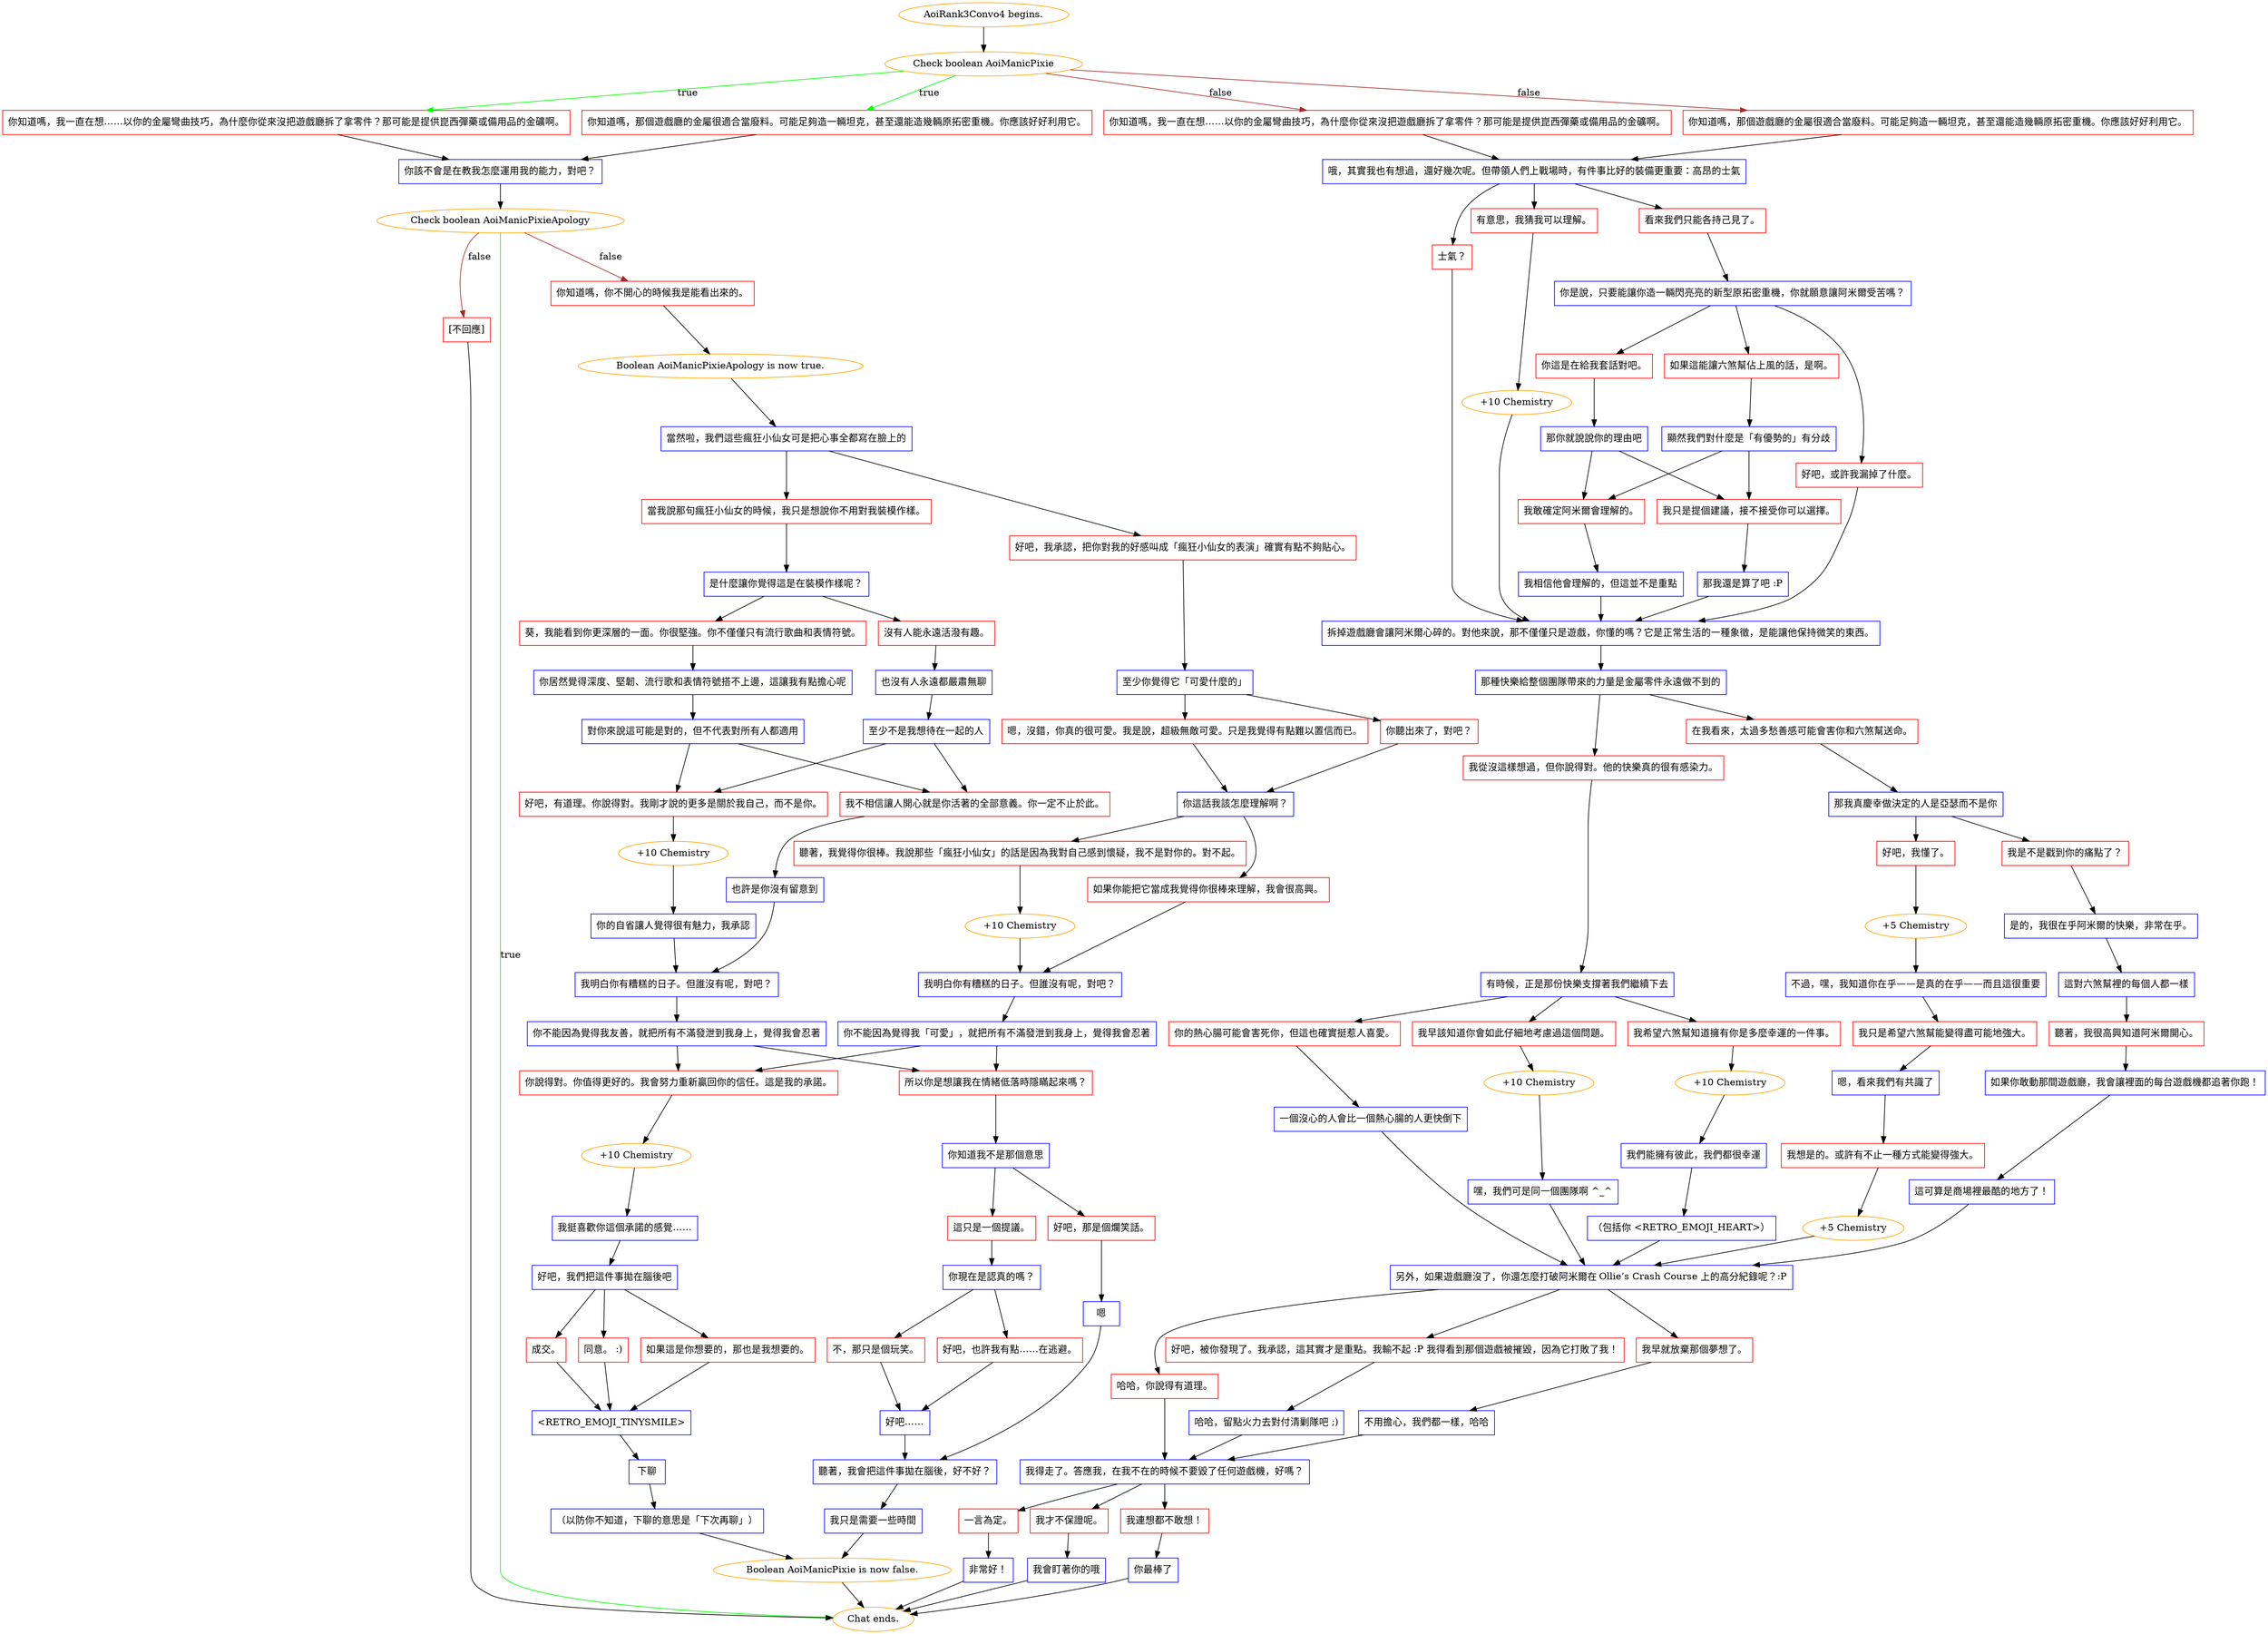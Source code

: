 digraph {
	"AoiRank3Convo4 begins." [color=orange];
		"AoiRank3Convo4 begins." -> j3883439251;
	j3883439251 [label="Check boolean AoiManicPixie",color=orange];
		j3883439251 -> j638225203 [label=true,color=green];
		j3883439251 -> j3049470918 [label=true,color=green];
		j3883439251 -> j1664277524 [label=false,color=brown];
		j3883439251 -> j3711755679 [label=false,color=brown];
	j638225203 [label="你知道嗎，我一直在想……以你的金屬彎曲技巧，為什麼你從來沒把遊戲廳拆了拿零件？那可能是提供崑西彈藥或備用品的金礦啊。",shape=box,color=red];
		j638225203 -> j809910070;
	j3049470918 [label="你知道嗎，那個遊戲廳的金屬很適合當廢料。可能足夠造一輛坦克，甚至還能造幾輛原拓密重機。你應該好好利用它。",shape=box,color=red];
		j3049470918 -> j809910070;
	j1664277524 [label="你知道嗎，我一直在想……以你的金屬彎曲技巧，為什麼你從來沒把遊戲廳拆了拿零件？那可能是提供崑西彈藥或備用品的金礦啊。",shape=box,color=red];
		j1664277524 -> j1105751245;
	j3711755679 [label="你知道嗎，那個遊戲廳的金屬很適合當廢料。可能足夠造一輛坦克，甚至還能造幾輛原拓密重機。你應該好好利用它。",shape=box,color=red];
		j3711755679 -> j1105751245;
	j809910070 [label="你該不會是在教我怎麼運用我的能力，對吧？",shape=box,color=blue];
		j809910070 -> j1910625347;
	j1105751245 [label="哦，其實我也有想過，還好幾次呢。但帶領人們上戰場時，有件事比好的裝備更重要：高昂的士氣",shape=box,color=blue];
		j1105751245 -> j2702157677;
		j1105751245 -> j552710318;
		j1105751245 -> j1535327378;
	j1910625347 [label="Check boolean AoiManicPixieApology",color=orange];
		j1910625347 -> "Chat ends." [label=true,color=green];
		j1910625347 -> j383028700 [label=false,color=brown];
		j1910625347 -> j619371946 [label=false,color=brown];
	j2702157677 [label="士氣？",shape=box,color=red];
		j2702157677 -> j4206340025;
	j552710318 [label="有意思，我猜我可以理解。",shape=box,color=red];
		j552710318 -> j1324212471;
	j1535327378 [label="看來我們只能各持己見了。",shape=box,color=red];
		j1535327378 -> j2304964467;
	"Chat ends." [color=orange];
	j383028700 [label="你知道嗎，你不開心的時候我是能看出來的。",shape=box,color=red];
		j383028700 -> j3984568657;
	j619371946 [label="[不回應]",shape=box,color=red];
		j619371946 -> "Chat ends.";
	j4206340025 [label="拆掉遊戲廳會讓阿米爾心碎的。對他來說，那不僅僅只是遊戲，你懂的嗎？它是正常生活的一種象徵，是能讓他保持微笑的東西。",shape=box,color=blue];
		j4206340025 -> j3421657983;
	j1324212471 [label="+10 Chemistry",color=orange];
		j1324212471 -> j4206340025;
	j2304964467 [label="你是說，只要能讓你造一輛閃亮亮的新型原拓密重機，你就願意讓阿米爾受苦嗎？",shape=box,color=blue];
		j2304964467 -> j3712406973;
		j2304964467 -> j999343661;
		j2304964467 -> j1498056342;
	j3984568657 [label="Boolean AoiManicPixieApology is now true.",color=orange];
		j3984568657 -> j1497422953;
	j3421657983 [label="那種快樂給整個團隊帶來的力量是金屬零件永遠做不到的",shape=box,color=blue];
		j3421657983 -> j3915672870;
		j3421657983 -> j3285103800;
	j3712406973 [label="如果這能讓六煞幫佔上風的話，是啊。",shape=box,color=red];
		j3712406973 -> j2673351686;
	j999343661 [label="你這是在給我套話對吧。",shape=box,color=red];
		j999343661 -> j1235478180;
	j1498056342 [label="好吧，或許我漏掉了什麼。",shape=box,color=red];
		j1498056342 -> j4206340025;
	j1497422953 [label="當然啦，我們這些瘋狂小仙女可是把心事全都寫在臉上的",shape=box,color=blue];
		j1497422953 -> j3620745275;
		j1497422953 -> j2214165788;
	j3915672870 [label="我從沒這樣想過，但你說得對。他的快樂真的很有感染力。",shape=box,color=red];
		j3915672870 -> j3057752027;
	j3285103800 [label="在我看來，太過多愁善感可能會害你和六煞幫送命。",shape=box,color=red];
		j3285103800 -> j716740381;
	j2673351686 [label="顯然我們對什麼是「有優勢的」有分歧",shape=box,color=blue];
		j2673351686 -> j1195196935;
		j2673351686 -> j2115957041;
	j1235478180 [label="那你就說說你的理由吧",shape=box,color=blue];
		j1235478180 -> j1195196935;
		j1235478180 -> j2115957041;
	j3620745275 [label="好吧，我承認，把你對我的好感叫成「瘋狂小仙女的表演」確實有點不夠貼心。",shape=box,color=red];
		j3620745275 -> j2801979411;
	j2214165788 [label="當我說那句瘋狂小仙女的時候，我只是想說你不用對我裝模作樣。",shape=box,color=red];
		j2214165788 -> j3980548376;
	j3057752027 [label="有時候，正是那份快樂支撐著我們繼續下去",shape=box,color=blue];
		j3057752027 -> j3879173658;
		j3057752027 -> j2350082468;
		j3057752027 -> j2250997579;
	j716740381 [label="那我真慶幸做決定的人是亞瑟而不是你",shape=box,color=blue];
		j716740381 -> j2172833635;
		j716740381 -> j2376514337;
	j1195196935 [label="我只是提個建議，接不接受你可以選擇。",shape=box,color=red];
		j1195196935 -> j656085930;
	j2115957041 [label="我敢確定阿米爾會理解的。",shape=box,color=red];
		j2115957041 -> j845842876;
	j2801979411 [label="至少你覺得它「可愛什麼的」",shape=box,color=blue];
		j2801979411 -> j766169782;
		j2801979411 -> j815500912;
	j3980548376 [label="是什麼讓你覺得這是在裝模作樣呢？",shape=box,color=blue];
		j3980548376 -> j2454753410;
		j3980548376 -> j2241230777;
	j3879173658 [label="我早該知道你會如此仔細地考慮過這個問題。",shape=box,color=red];
		j3879173658 -> j4100654444;
	j2350082468 [label="我希望六煞幫知道擁有你是多麼幸運的一件事。",shape=box,color=red];
		j2350082468 -> j288142761;
	j2250997579 [label="你的熱心腸可能會害死你，但這也確實挺惹人喜愛。",shape=box,color=red];
		j2250997579 -> j3010894411;
	j2172833635 [label="好吧，我懂了。",shape=box,color=red];
		j2172833635 -> j835821518;
	j2376514337 [label="我是不是戳到你的痛點了？",shape=box,color=red];
		j2376514337 -> j3299294094;
	j656085930 [label="那我還是算了吧 :P",shape=box,color=blue];
		j656085930 -> j4206340025;
	j845842876 [label="我相信他會理解的，但這並不是重點",shape=box,color=blue];
		j845842876 -> j4206340025;
	j766169782 [label="嗯，沒錯，你真的很可愛。我是說，超級無敵可愛。只是我覺得有點難以置信而已。",shape=box,color=red];
		j766169782 -> j1466550849;
	j815500912 [label="你聽出來了，對吧？",shape=box,color=red];
		j815500912 -> j1466550849;
	j2454753410 [label="沒有人能永遠活潑有趣。",shape=box,color=red];
		j2454753410 -> j2008547302;
	j2241230777 [label="葵，我能看到你更深層的一面。你很堅強。你不僅僅只有流行歌曲和表情符號。",shape=box,color=red];
		j2241230777 -> j3634174157;
	j4100654444 [label="+10 Chemistry",color=orange];
		j4100654444 -> j958577132;
	j288142761 [label="+10 Chemistry",color=orange];
		j288142761 -> j1714876924;
	j3010894411 [label="一個沒心的人會比一個熱心腸的人更快倒下",shape=box,color=blue];
		j3010894411 -> j2077501401;
	j835821518 [label="+5 Chemistry",color=orange];
		j835821518 -> j485756227;
	j3299294094 [label="是的，我很在乎阿米爾的快樂，非常在乎。",shape=box,color=blue];
		j3299294094 -> j3826036429;
	j1466550849 [label="你這話我該怎麼理解啊？",shape=box,color=blue];
		j1466550849 -> j3838876261;
		j1466550849 -> j3826452381;
	j2008547302 [label="也沒有人永遠都嚴肅無聊",shape=box,color=blue];
		j2008547302 -> j3942280945;
	j3634174157 [label="你居然覺得深度、堅韌、流行歌和表情符號搭不上邊，這讓我有點擔心呢",shape=box,color=blue];
		j3634174157 -> j3311262227;
	j958577132 [label="嘿，我們可是同一個團隊啊 ^_^",shape=box,color=blue];
		j958577132 -> j2077501401;
	j1714876924 [label="我們能擁有彼此，我們都很幸運",shape=box,color=blue];
		j1714876924 -> j1182285051;
	j2077501401 [label="另外，如果遊戲廳沒了，你還怎麼打破阿米爾在 Ollie’s Crash Course 上的高分紀錄呢？:P",shape=box,color=blue];
		j2077501401 -> j660874228;
		j2077501401 -> j2268768575;
		j2077501401 -> j704979844;
	j485756227 [label="不過，嘿，我知道你在乎——是真的在乎——而且這很重要",shape=box,color=blue];
		j485756227 -> j687023500;
	j3826036429 [label="這對六煞幫裡的每個人都一樣",shape=box,color=blue];
		j3826036429 -> j3390468598;
	j3838876261 [label="聽著，我覺得你很棒。我說那些「瘋狂小仙女」的話是因為我對自己感到懷疑，我不是對你的。對不起。",shape=box,color=red];
		j3838876261 -> j394445178;
	j3826452381 [label="如果你能把它當成我覺得你很棒來理解，我會很高興。",shape=box,color=red];
		j3826452381 -> j2140931629;
	j3942280945 [label="至少不是我想待在一起的人",shape=box,color=blue];
		j3942280945 -> j331104847;
		j3942280945 -> j1432589773;
	j3311262227 [label="對你來說這可能是對的，但不代表對所有人都適用",shape=box,color=blue];
		j3311262227 -> j1432589773;
		j3311262227 -> j331104847;
	j1182285051 [label="（包括你 <RETRO_EMOJI_HEART>）",shape=box,color=blue];
		j1182285051 -> j2077501401;
	j660874228 [label="好吧，被你發現了。我承認，這其實才是重點。我輸不起 :P 我得看到那個遊戲被摧毀，因為它打敗了我！",shape=box,color=red];
		j660874228 -> j3565658035;
	j2268768575 [label="哈哈，你說得有道理。",shape=box,color=red];
		j2268768575 -> j3239756556;
	j704979844 [label="我早就放棄那個夢想了。",shape=box,color=red];
		j704979844 -> j2880739238;
	j687023500 [label="我只是希望六煞幫能變得盡可能地強大。",shape=box,color=red];
		j687023500 -> j3257957643;
	j3390468598 [label="聽著，我很高興知道阿米爾開心。",shape=box,color=red];
		j3390468598 -> j3694384602;
	j394445178 [label="+10 Chemistry",color=orange];
		j394445178 -> j2140931629;
	j2140931629 [label="我明白你有糟糕的日子。但誰沒有呢，對吧？",shape=box,color=blue];
		j2140931629 -> j3285954529;
	j331104847 [label="我不相信讓人開心就是你活著的全部意義。你一定不止於此。",shape=box,color=red];
		j331104847 -> j134231343;
	j1432589773 [label="好吧，有道理。你說得對。我剛才說的更多是關於我自己，而不是你。",shape=box,color=red];
		j1432589773 -> j1742372038;
	j3565658035 [label="哈哈，留點火力去對付清剿隊吧 ;)",shape=box,color=blue];
		j3565658035 -> j3239756556;
	j3239756556 [label="我得走了。答應我，在我不在的時候不要毀了任何遊戲機，好嗎？",shape=box,color=blue];
		j3239756556 -> j3300789511;
		j3239756556 -> j2748383911;
		j3239756556 -> j201054476;
	j2880739238 [label="不用擔心，我們都一樣，哈哈",shape=box,color=blue];
		j2880739238 -> j3239756556;
	j3257957643 [label="嗯，看來我們有共識了",shape=box,color=blue];
		j3257957643 -> j473627567;
	j3694384602 [label="如果你敢動那間遊戲廳，我會讓裡面的每台遊戲機都追著你跑！",shape=box,color=blue];
		j3694384602 -> j3025950510;
	j3285954529 [label="你不能因為覺得我「可愛」，就把所有不滿發泄到我身上，覺得我會忍著",shape=box,color=blue];
		j3285954529 -> j208025338;
		j3285954529 -> j262877609;
	j134231343 [label="也許是你沒有留意到",shape=box,color=blue];
		j134231343 -> j1875331913;
	j1742372038 [label="+10 Chemistry",color=orange];
		j1742372038 -> j3999144838;
	j3300789511 [label="一言為定。",shape=box,color=red];
		j3300789511 -> j2788602976;
	j2748383911 [label="我才不保證呢。",shape=box,color=red];
		j2748383911 -> j1161731666;
	j201054476 [label="我連想都不敢想！",shape=box,color=red];
		j201054476 -> j1733033394;
	j473627567 [label="我想是的。或許有不止一種方式能變得強大。",shape=box,color=red];
		j473627567 -> j1151164400;
	j3025950510 [label="這可算是商場裡最酷的地方了！",shape=box,color=blue];
		j3025950510 -> j2077501401;
	j208025338 [label="你說得對。你值得更好的。我會努力重新贏回你的信任。這是我的承諾。",shape=box,color=red];
		j208025338 -> j770934421;
	j262877609 [label="所以你是想讓我在情緒低落時隱瞞起來嗎？",shape=box,color=red];
		j262877609 -> j3184071646;
	j1875331913 [label="我明白你有糟糕的日子。但誰沒有呢，對吧？",shape=box,color=blue];
		j1875331913 -> j2126218115;
	j3999144838 [label="你的自省讓人覺得很有魅力，我承認",shape=box,color=blue];
		j3999144838 -> j1875331913;
	j2788602976 [label="非常好！",shape=box,color=blue];
		j2788602976 -> "Chat ends.";
	j1161731666 [label="我會盯著你的哦",shape=box,color=blue];
		j1161731666 -> "Chat ends.";
	j1733033394 [label="你最棒了",shape=box,color=blue];
		j1733033394 -> "Chat ends.";
	j1151164400 [label="+5 Chemistry",color=orange];
		j1151164400 -> j2077501401;
	j770934421 [label="+10 Chemistry",color=orange];
		j770934421 -> j895901124;
	j3184071646 [label="你知道我不是那個意思",shape=box,color=blue];
		j3184071646 -> j1415604497;
		j3184071646 -> j3544353439;
	j2126218115 [label="你不能因為覺得我友善，就把所有不滿發泄到我身上，覺得我會忍著",shape=box,color=blue];
		j2126218115 -> j208025338;
		j2126218115 -> j262877609;
	j895901124 [label="我挺喜歡你這個承諾的感覺……",shape=box,color=blue];
		j895901124 -> j601249320;
	j1415604497 [label="這只是一個提議。",shape=box,color=red];
		j1415604497 -> j2807880738;
	j3544353439 [label="好吧，那是個爛笑話。",shape=box,color=red];
		j3544353439 -> j538612703;
	j601249320 [label="好吧，我們把這件事拋在腦後吧",shape=box,color=blue];
		j601249320 -> j1548739156;
		j601249320 -> j793173817;
		j601249320 -> j2121840765;
	j2807880738 [label="你現在是認真的嗎？",shape=box,color=blue];
		j2807880738 -> j1449539086;
		j2807880738 -> j3027486633;
	j538612703 [label="嗯",shape=box,color=blue];
		j538612703 -> j3765422285;
	j1548739156 [label="成交。",shape=box,color=red];
		j1548739156 -> j587822469;
	j793173817 [label="同意。 :)",shape=box,color=red];
		j793173817 -> j587822469;
	j2121840765 [label="如果這是你想要的，那也是我想要的。",shape=box,color=red];
		j2121840765 -> j587822469;
	j1449539086 [label="好吧，也許我有點……在逃避。",shape=box,color=red];
		j1449539086 -> j3801366651;
	j3027486633 [label="不，那只是個玩笑。",shape=box,color=red];
		j3027486633 -> j3801366651;
	j3765422285 [label="聽著，我會把這件事拋在腦後，好不好？",shape=box,color=blue];
		j3765422285 -> j1545318693;
	j587822469 [label="<RETRO_EMOJI_TINYSMILE>",shape=box,color=blue];
		j587822469 -> j3503575609;
	j3801366651 [label="好吧……",shape=box,color=blue];
		j3801366651 -> j3765422285;
	j1545318693 [label="我只是需要一些時間",shape=box,color=blue];
		j1545318693 -> j4025535607;
	j3503575609 [label="下聊",shape=box,color=blue];
		j3503575609 -> j2053364228;
	j4025535607 [label="Boolean AoiManicPixie is now false.",color=orange];
		j4025535607 -> "Chat ends.";
	j2053364228 [label="（以防你不知道，下聊的意思是「下次再聊」）",shape=box,color=blue];
		j2053364228 -> j4025535607;
}